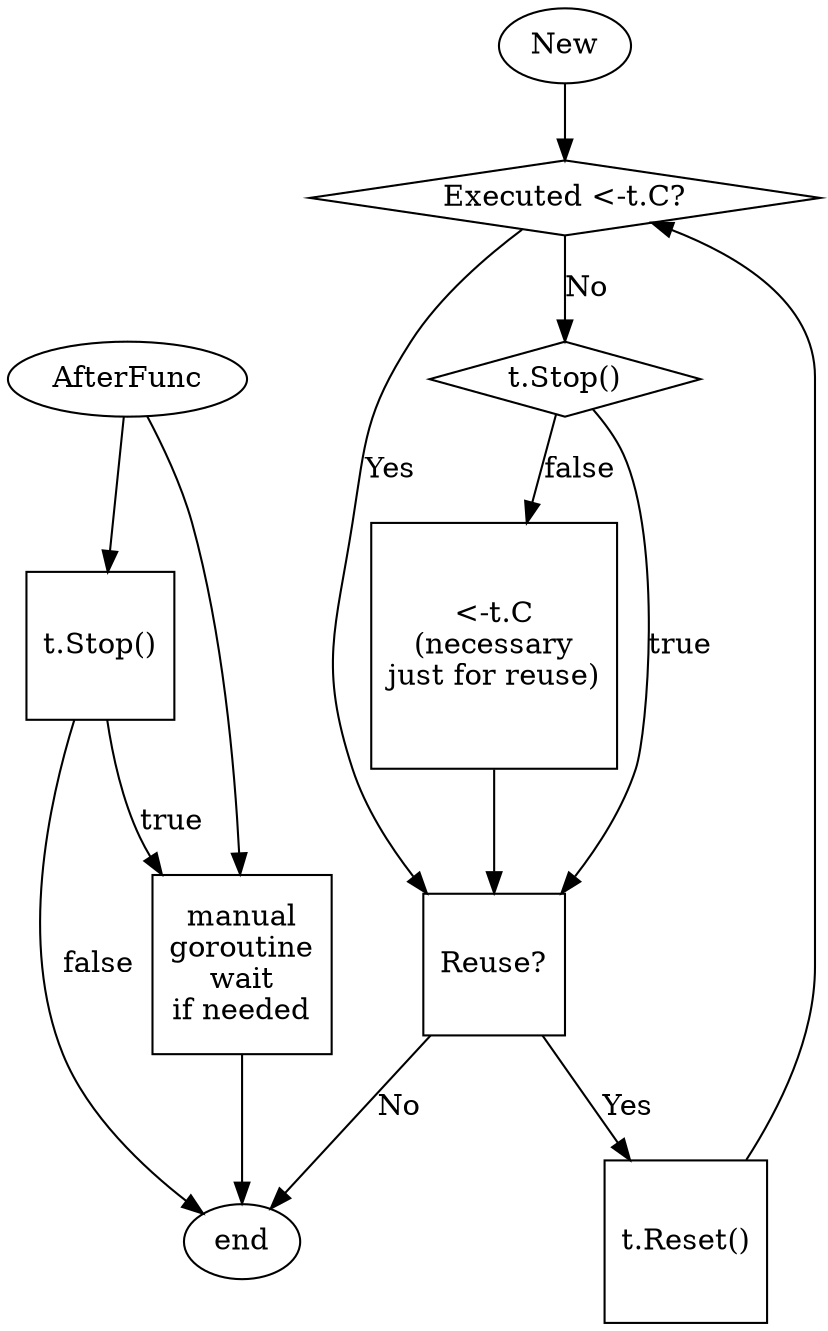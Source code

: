 digraph {
	tc [shape=diamond,label="Executed <-t.C?"]
	tc2 [shape=square,label="<-t.C\n(necessary\njust for reuse)"]
	trst [shape=square,label="t.Reset()"]
	treus [shape=square,label="Reuse?"]
	tss [shape=square,label="t.Stop()"]
	ts [shape=diamond,label="t.Stop()"]
	go [shape=square,label="manual\ngoroutine\nwait\nif needed"]

	AfterFunc -> tss;
	AfterFunc -> go;
	tss -> go[label="true"];
	tss -> end[label="false"];
	go -> end;

	New -> tc;
	tc -> ts[label="No"];
	ts -> tc2[label="false"];
	tc -> treus[label="Yes"];
	ts -> treus[label="true"];
	tc2 -> treus;
	treus -> trst[label="Yes"];
	trst -> tc;
	treus -> end[label="No"];
}
